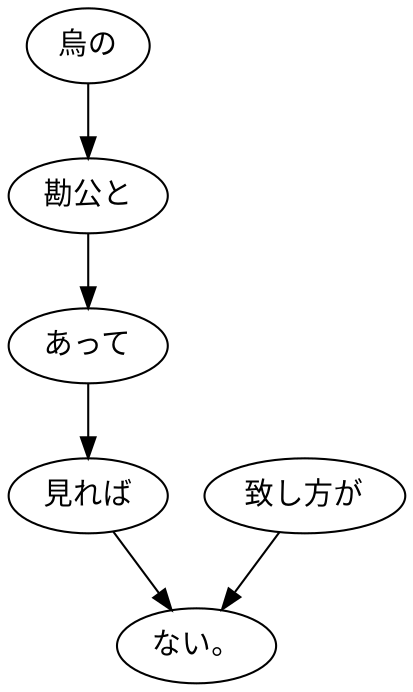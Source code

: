 digraph graph4173 {
	node0 [label="烏の"];
	node1 [label="勘公と"];
	node2 [label="あって"];
	node3 [label="見れば"];
	node4 [label="致し方が"];
	node5 [label="ない。"];
	node0 -> node1;
	node1 -> node2;
	node2 -> node3;
	node3 -> node5;
	node4 -> node5;
}
